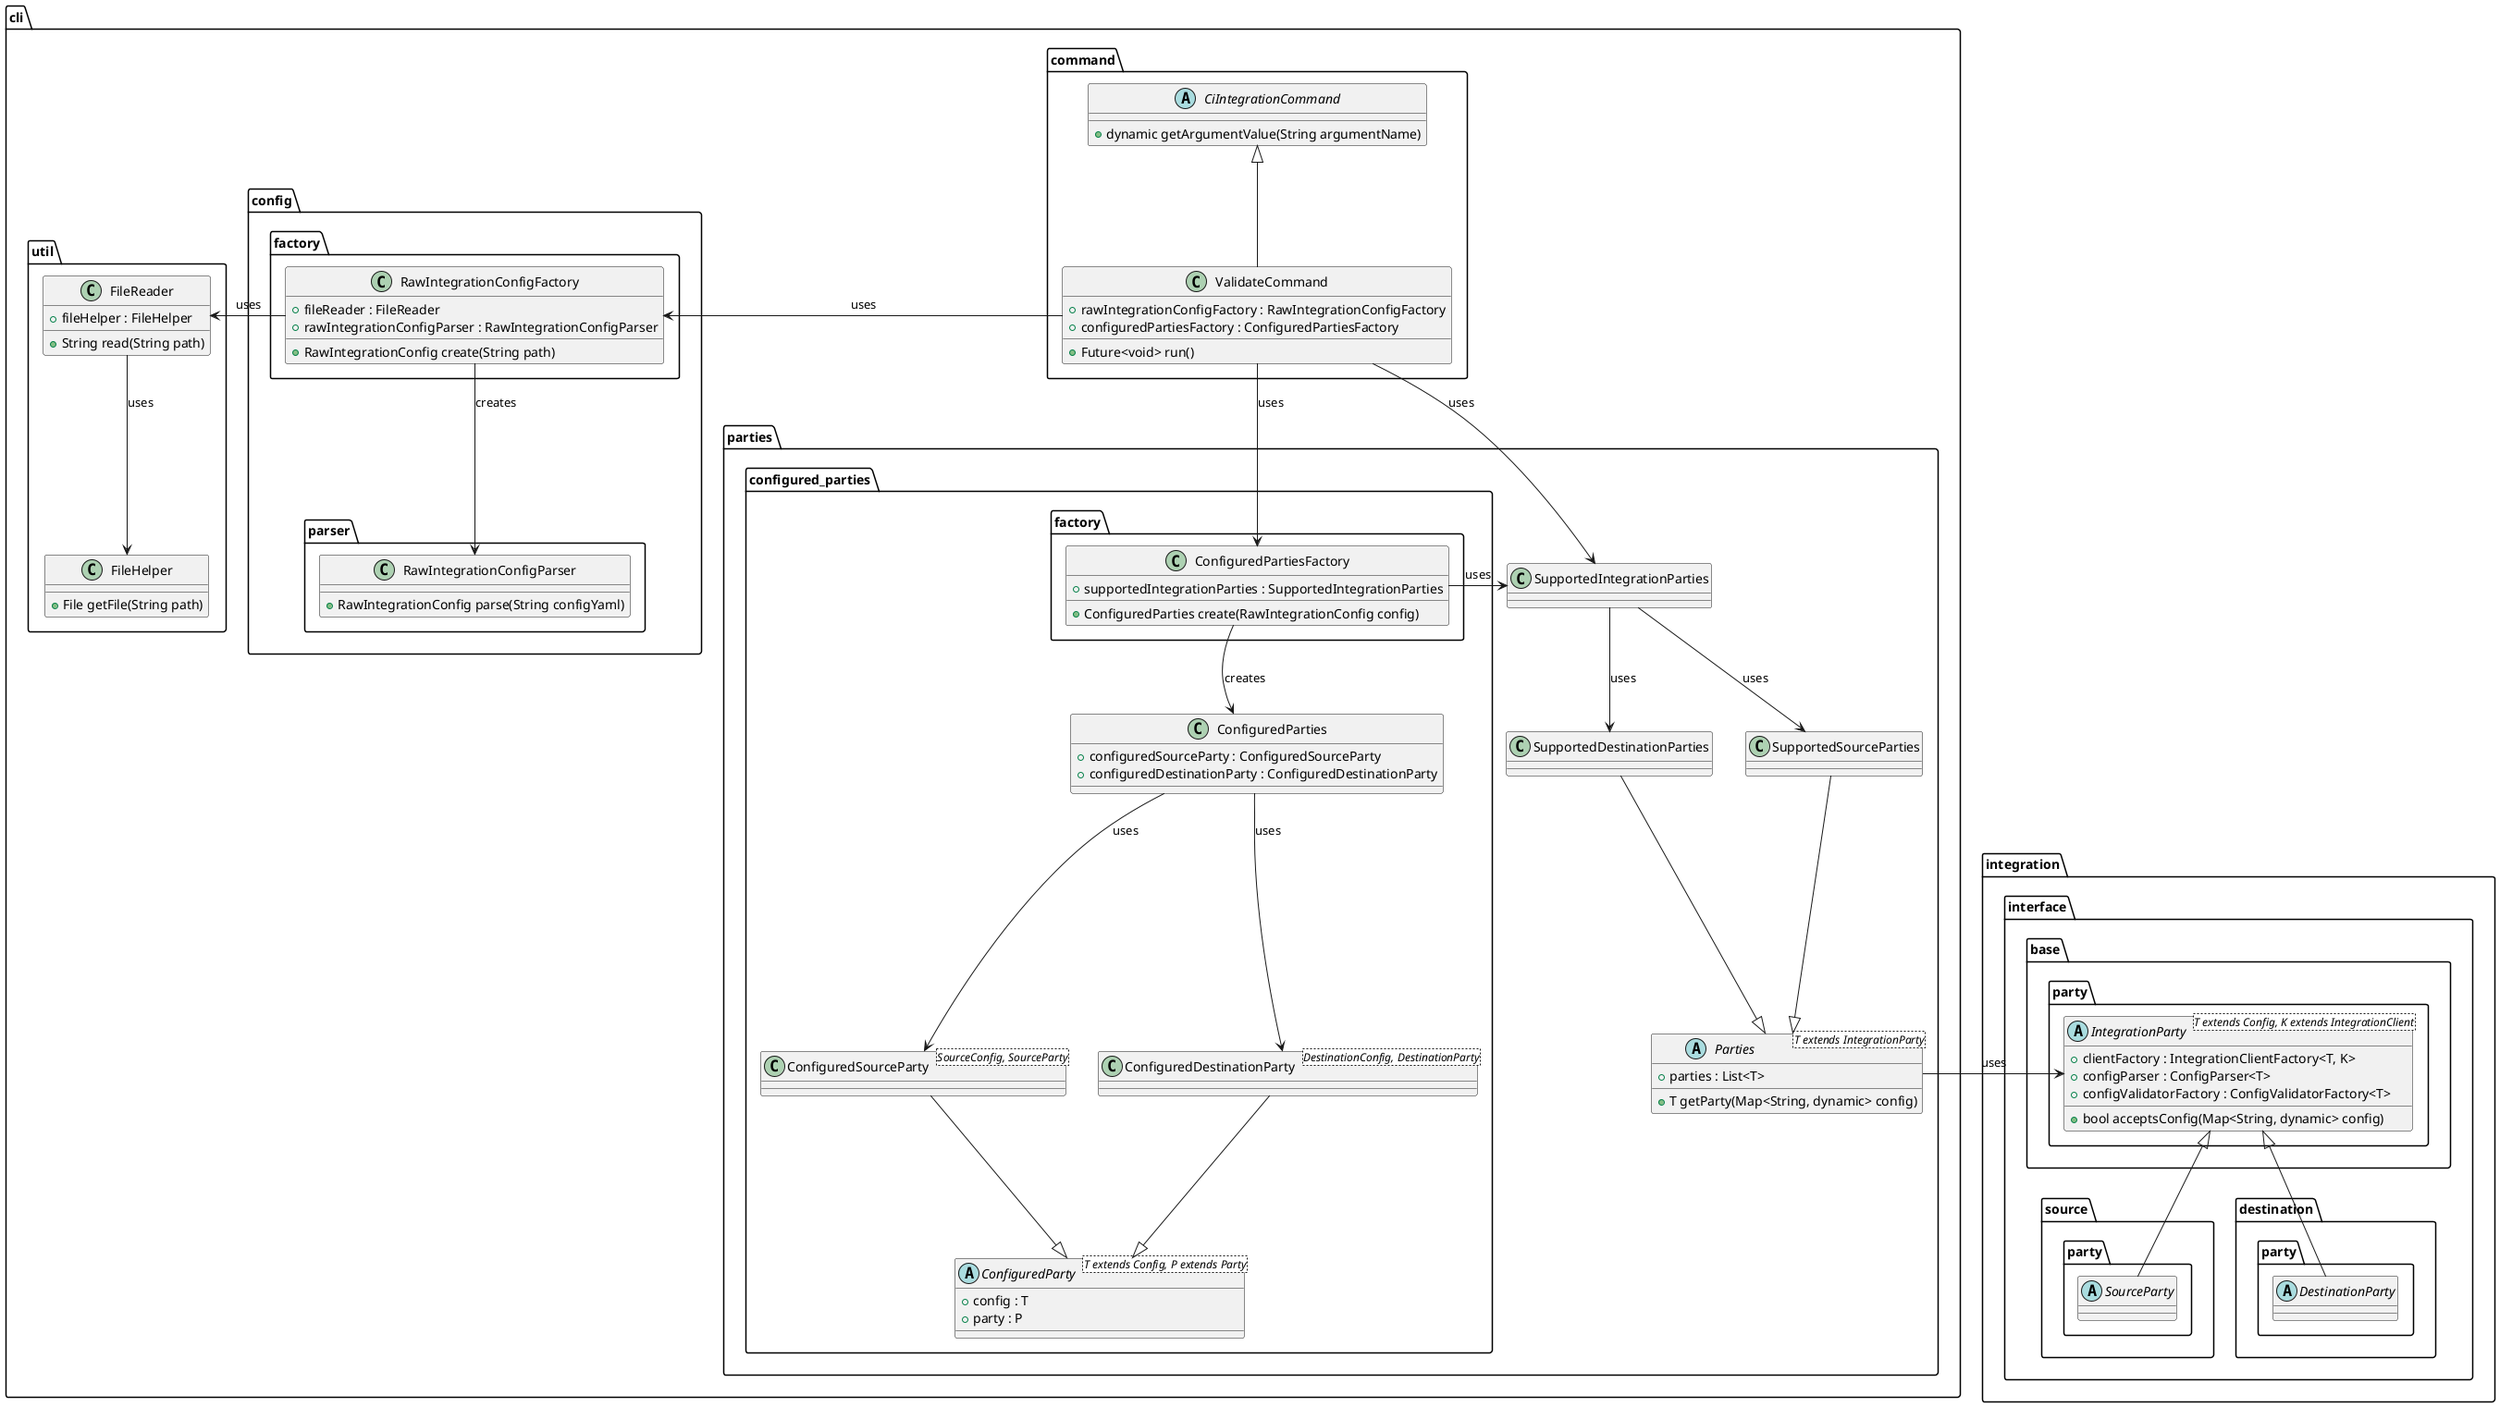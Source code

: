@startuml commands_code_sharing

package cli {
    package command {
        abstract class CiIntegrationCommand {
            + dynamic getArgumentValue(String argumentName)
        }

        class ValidateCommand {
            + rawIntegrationConfigFactory : RawIntegrationConfigFactory
            + configuredPartiesFactory : ConfiguredPartiesFactory

            + Future<void> run()
        }
    }

    package parties as cli_parties {
        abstract class Parties<T extends IntegrationParty> {
            + parties : List<T>

            + T getParty(Map<String, dynamic> config)
        }

        class SupportedSourceParties {}

        class SupportedDestinationParties {}

        class SupportedIntegrationParties {}

        package configured_parties {
            package factory as configured_parties_factory {
                class ConfiguredPartiesFactory {
                    + supportedIntegrationParties : SupportedIntegrationParties

                    + ConfiguredParties create(RawIntegrationConfig config)
                }   
            }

            class ConfiguredParties {
                    + configuredSourceParty : ConfiguredSourceParty
                    + configuredDestinationParty : ConfiguredDestinationParty
                }

            abstract class ConfiguredParty<T extends Config, P extends Party> {
                + config : T
                + party : P
            }

            class ConfiguredSourceParty<SourceConfig, SourceParty> {}
            
            class ConfiguredDestinationParty<DestinationConfig, DestinationParty> {}
        }
    }
    
    package config {
        package parser {
            class RawIntegrationConfigParser {
                + RawIntegrationConfig parse(String configYaml)
            }
        }

        package factory {
            class RawIntegrationConfigFactory {
                + fileReader : FileReader
                + rawIntegrationConfigParser : RawIntegrationConfigParser

                + RawIntegrationConfig create(String path)
            }
        }
    }
    
    package util {
        class FileHelper {
            + File getFile(String path)
        }
        
        class FileReader {
            + fileHelper : FileHelper
            
            + String read(String path)
        }
    }
}

package integration.interface {
    package base.party{
        abstract class IntegrationParty<T extends Config, K extends IntegrationClient> {
            + clientFactory : IntegrationClientFactory<T, K>
            + configParser : ConfigParser<T>
            + configValidatorFactory : ConfigValidatorFactory<T>
        
            + bool acceptsConfig(Map<String, dynamic> config)
        }
    }

    package source.party {
        abstract class SourceParty {}
    }
    
    package destination.party {
        abstract class DestinationParty {}
    }
}

SourceParty -up-|> IntegrationParty
DestinationParty -up-|> IntegrationParty

Parties -right-> IntegrationParty : uses

SupportedSourceParties --|> Parties
SupportedDestinationParties --|> Parties

SupportedIntegrationParties --> SupportedSourceParties : uses
SupportedIntegrationParties --> SupportedDestinationParties : uses

ValidateCommand -up-|> CiIntegrationCommand
ValidateCommand --> SupportedIntegrationParties : uses
ValidateCommand -right-> RawIntegrationConfigFactory : uses
ValidateCommand --> ConfiguredPartiesFactory : uses

RawIntegrationConfigFactory -left-> FileReader : uses
RawIntegrationConfigFactory --> RawIntegrationConfigParser : creates

FileReader --> FileHelper : uses

ConfiguredPartiesFactory --> ConfiguredParties : creates
ConfiguredPartiesFactory -right-> SupportedIntegrationParties : uses

ConfiguredParties --> ConfiguredSourceParty : uses
ConfiguredParties --> ConfiguredDestinationParty : uses

ConfiguredSourceParty --|> ConfiguredParty
ConfiguredDestinationParty --|> ConfiguredParty

@enduml
